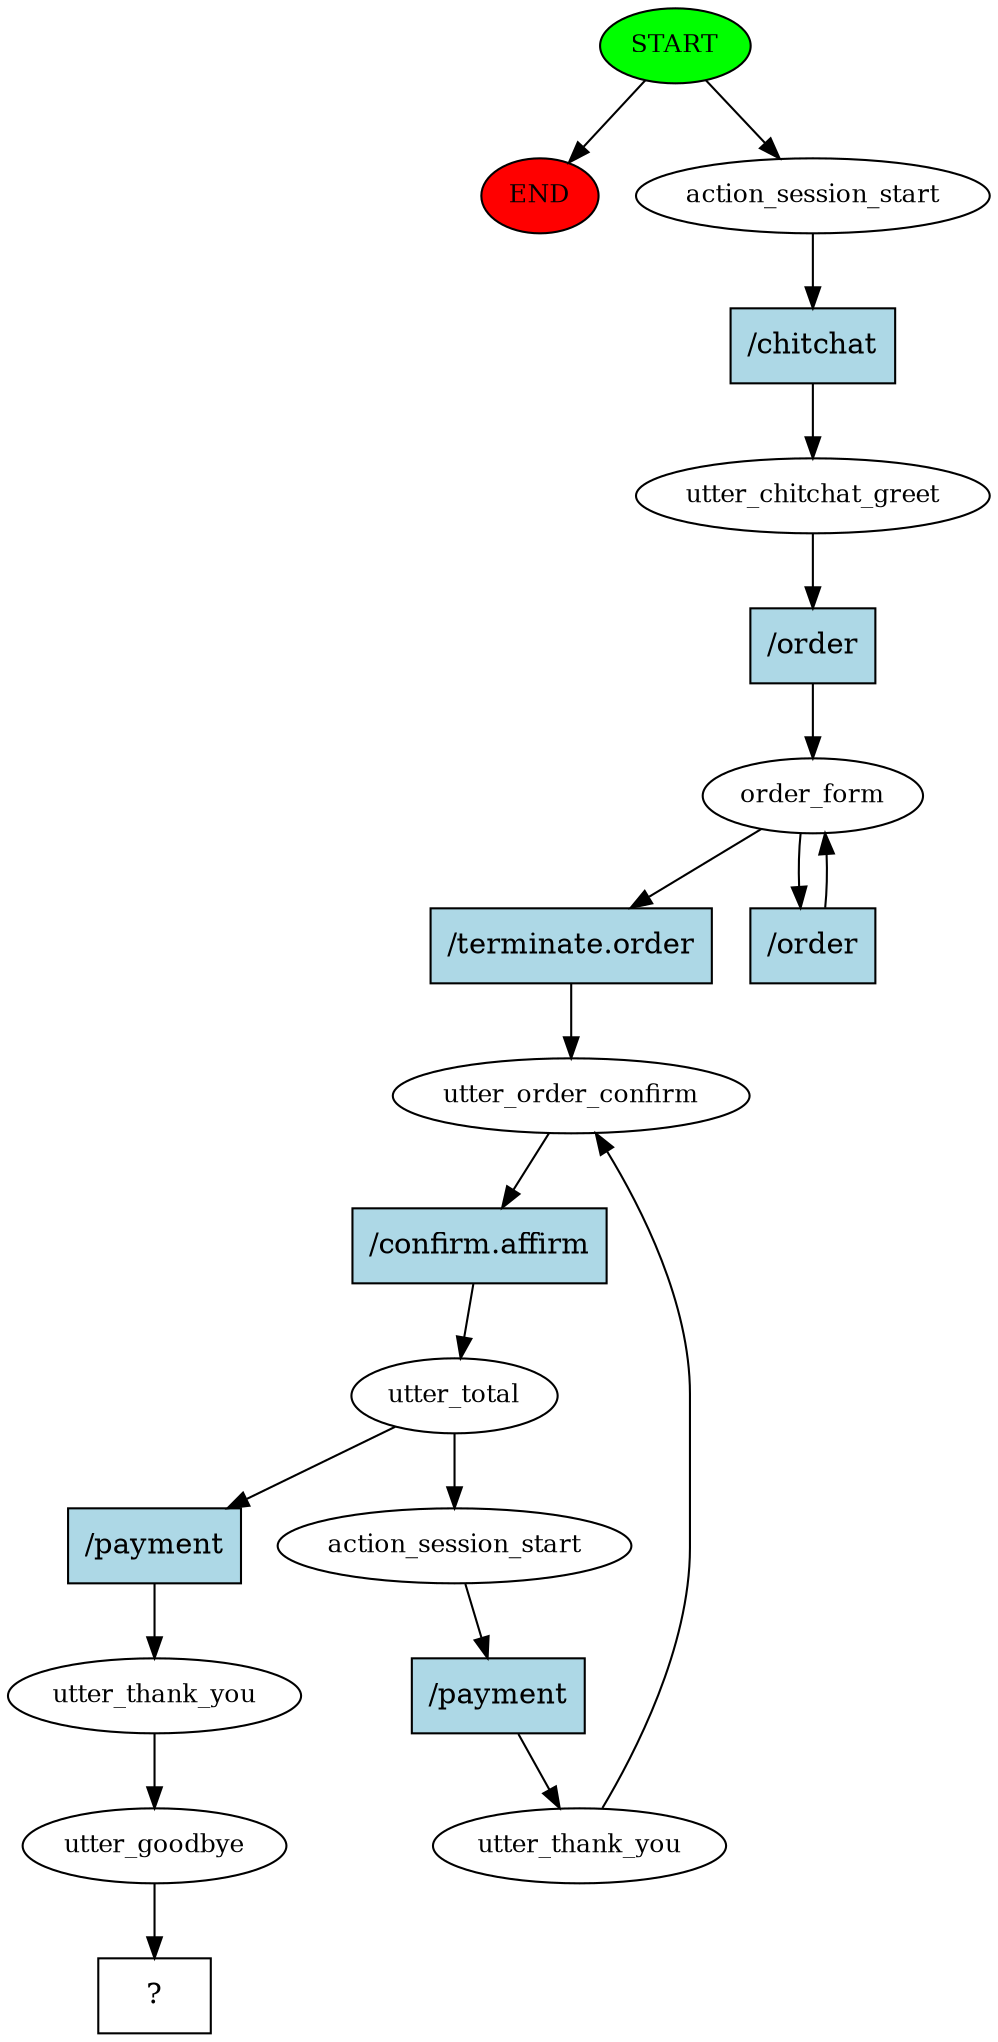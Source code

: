 digraph  {
0 [class="start active", fillcolor=green, fontsize=12, label=START, style=filled];
"-1" [class=end, fillcolor=red, fontsize=12, label=END, style=filled];
1 [class=active, fontsize=12, label=action_session_start];
2 [class=active, fontsize=12, label=utter_chitchat_greet];
3 [class=active, fontsize=12, label=order_form];
5 [class=active, fontsize=12, label=utter_order_confirm];
6 [class=active, fontsize=12, label=utter_total];
7 [class=active, fontsize=12, label=action_session_start];
8 [class=active, fontsize=12, label=utter_thank_you];
11 [class=active, fontsize=12, label=utter_thank_you];
12 [class=active, fontsize=12, label=utter_goodbye];
13 [class="intent dashed active", label="  ?  ", shape=rect];
14 [class="intent active", fillcolor=lightblue, label="/chitchat", shape=rect, style=filled];
15 [class="intent active", fillcolor=lightblue, label="/order", shape=rect, style=filled];
16 [class="intent active", fillcolor=lightblue, label="/terminate.order", shape=rect, style=filled];
17 [class="intent active", fillcolor=lightblue, label="/order", shape=rect, style=filled];
18 [class="intent active", fillcolor=lightblue, label="/confirm.affirm", shape=rect, style=filled];
19 [class="intent active", fillcolor=lightblue, label="/payment", shape=rect, style=filled];
20 [class="intent active", fillcolor=lightblue, label="/payment", shape=rect, style=filled];
0 -> "-1"  [class="", key=NONE, label=""];
0 -> 1  [class=active, key=NONE, label=""];
1 -> 14  [class=active, key=0];
2 -> 15  [class=active, key=0];
3 -> 16  [class=active, key=0];
3 -> 17  [class=active, key=0];
5 -> 18  [class=active, key=0];
6 -> 7  [class=active, key=NONE, label=""];
6 -> 19  [class=active, key=0];
7 -> 20  [class=active, key=0];
8 -> 5  [class=active, key=NONE, label=""];
11 -> 12  [class=active, key=NONE, label=""];
12 -> 13  [class=active, key=NONE, label=""];
14 -> 2  [class=active, key=0];
15 -> 3  [class=active, key=0];
16 -> 5  [class=active, key=0];
17 -> 3  [class=active, key=0];
18 -> 6  [class=active, key=0];
19 -> 11  [class=active, key=0];
20 -> 8  [class=active, key=0];
}
